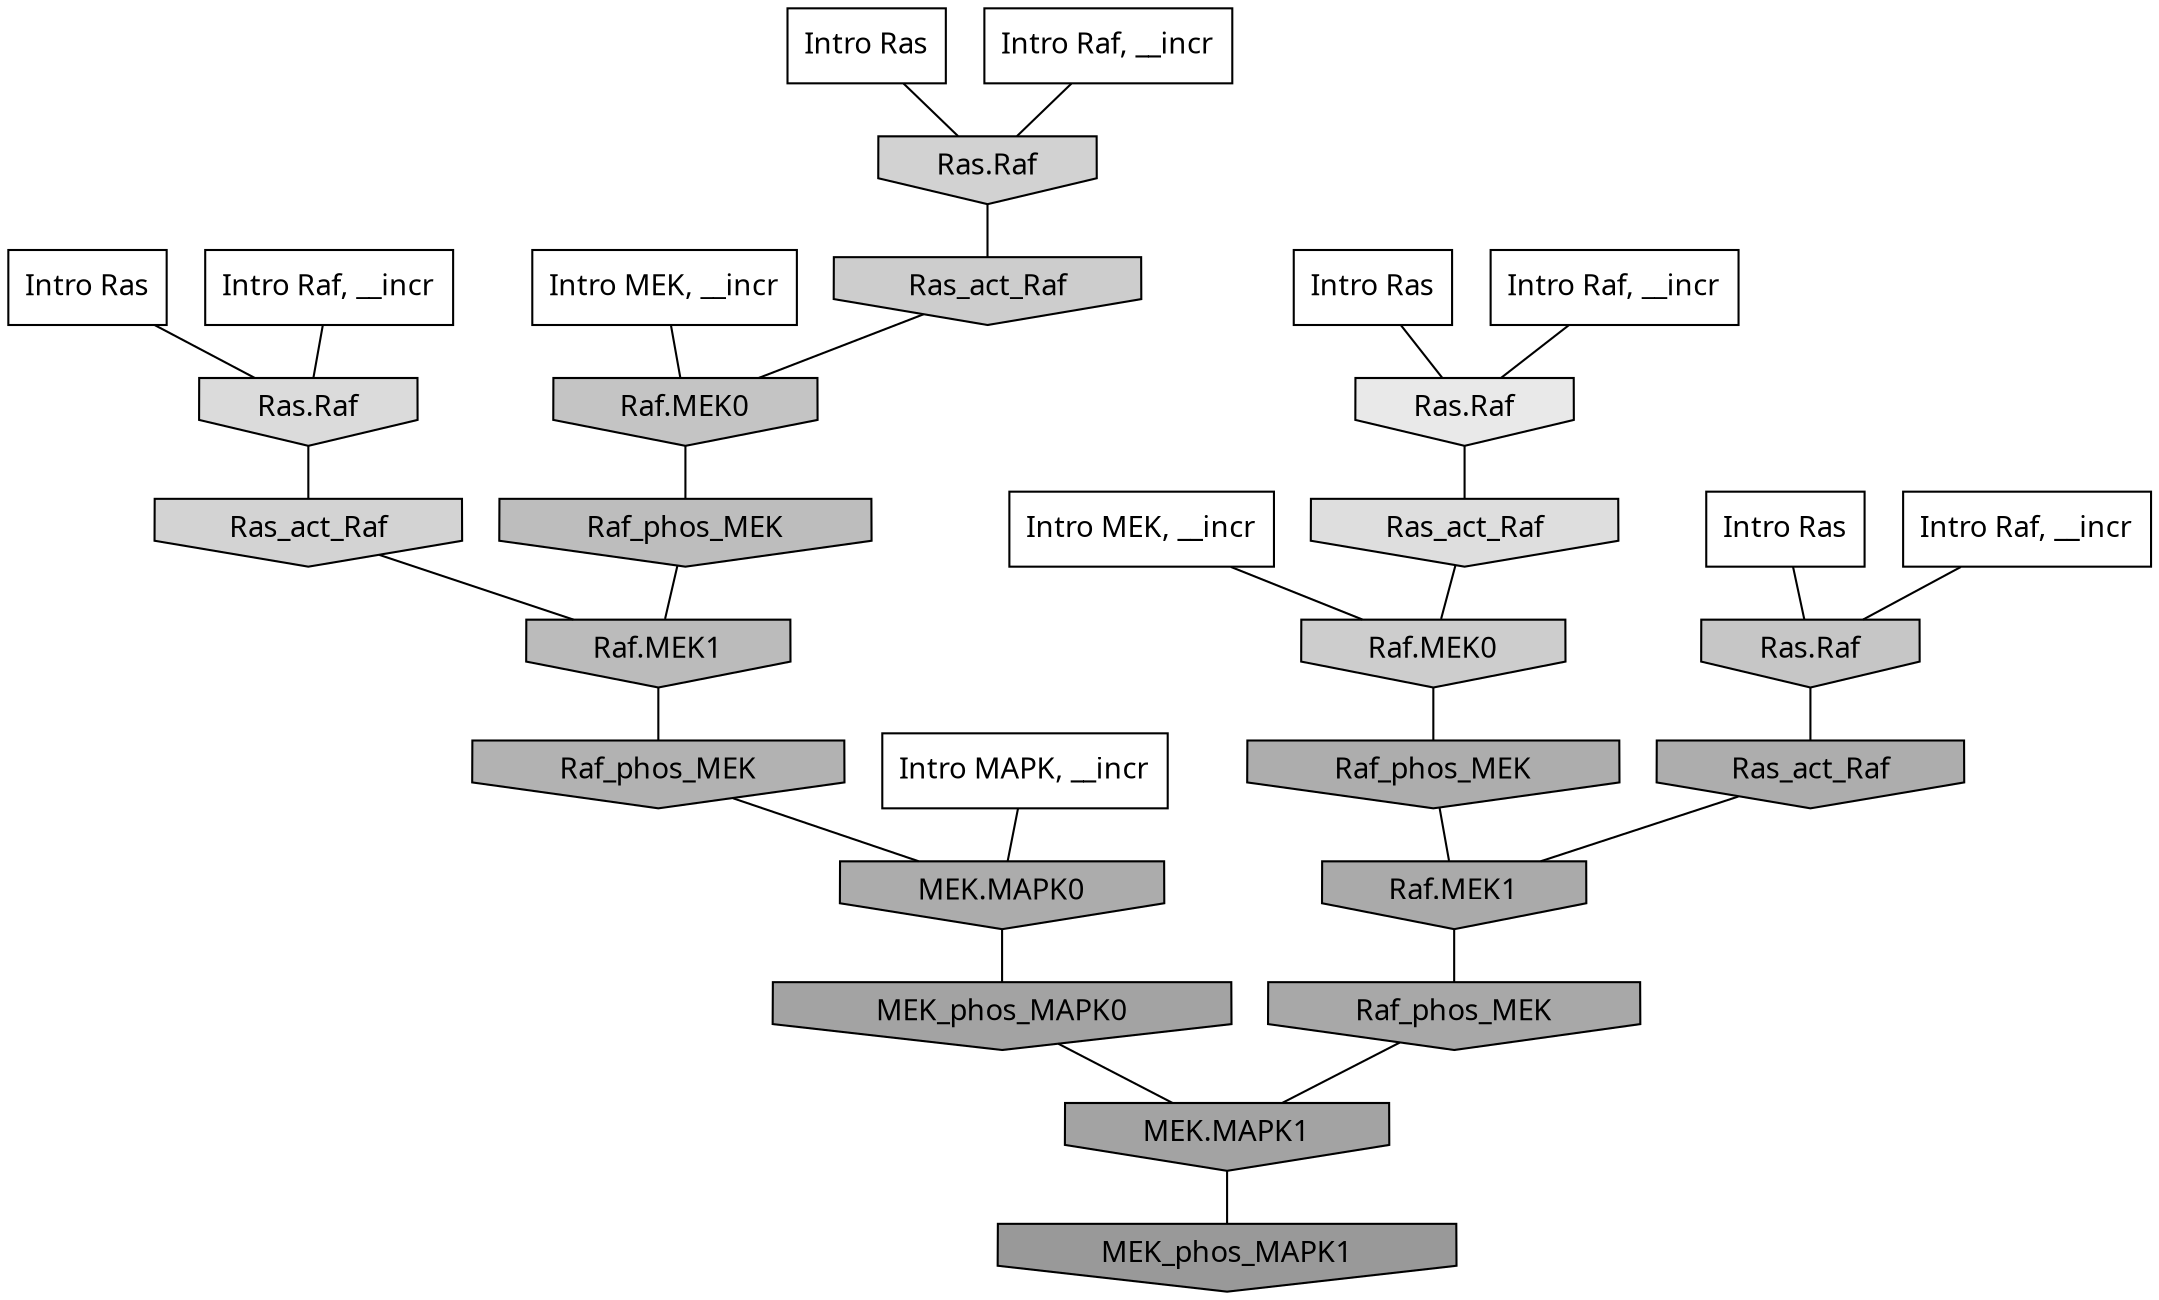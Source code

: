 digraph G{
  rankdir="TB";
  ranksep=0.30;
  node [fontname="CMU Serif"];
  edge [fontname="CMU Serif"];
  
  10 [label="Intro Ras", shape=rectangle, style=filled, fillcolor="0.000 0.000 1.000"]
  
  38 [label="Intro Ras", shape=rectangle, style=filled, fillcolor="0.000 0.000 1.000"]
  
  43 [label="Intro Ras", shape=rectangle, style=filled, fillcolor="0.000 0.000 1.000"]
  
  87 [label="Intro Ras", shape=rectangle, style=filled, fillcolor="0.000 0.000 1.000"]
  
  570 [label="Intro Raf, __incr", shape=rectangle, style=filled, fillcolor="0.000 0.000 1.000"]
  
  635 [label="Intro Raf, __incr", shape=rectangle, style=filled, fillcolor="0.000 0.000 1.000"]
  
  741 [label="Intro Raf, __incr", shape=rectangle, style=filled, fillcolor="0.000 0.000 1.000"]
  
  767 [label="Intro Raf, __incr", shape=rectangle, style=filled, fillcolor="0.000 0.000 1.000"]
  
  1106 [label="Intro MEK, __incr", shape=rectangle, style=filled, fillcolor="0.000 0.000 1.000"]
  
  2090 [label="Intro MEK, __incr", shape=rectangle, style=filled, fillcolor="0.000 0.000 1.000"]
  
  2472 [label="Intro MAPK, __incr", shape=rectangle, style=filled, fillcolor="0.000 0.000 1.000"]
  
  4507 [label="Ras.Raf", shape=invhouse, style=filled, fillcolor="0.000 0.000 0.911"]
  
  5317 [label="Ras_act_Raf", shape=invhouse, style=filled, fillcolor="0.000 0.000 0.871"]
  
  5598 [label="Ras.Raf", shape=invhouse, style=filled, fillcolor="0.000 0.000 0.857"]
  
  6306 [label="Ras_act_Raf", shape=invhouse, style=filled, fillcolor="0.000 0.000 0.828"]
  
  6431 [label="Ras.Raf", shape=invhouse, style=filled, fillcolor="0.000 0.000 0.824"]
  
  7131 [label="Raf.MEK0", shape=invhouse, style=filled, fillcolor="0.000 0.000 0.803"]
  
  7149 [label="Ras_act_Raf", shape=invhouse, style=filled, fillcolor="0.000 0.000 0.803"]
  
  8192 [label="Ras.Raf", shape=invhouse, style=filled, fillcolor="0.000 0.000 0.777"]
  
  8601 [label="Raf.MEK0", shape=invhouse, style=filled, fillcolor="0.000 0.000 0.766"]
  
  9869 [label="Raf_phos_MEK", shape=invhouse, style=filled, fillcolor="0.000 0.000 0.741"]
  
  10317 [label="Raf.MEK1", shape=invhouse, style=filled, fillcolor="0.000 0.000 0.733"]
  
  12641 [label="Raf_phos_MEK", shape=invhouse, style=filled, fillcolor="0.000 0.000 0.698"]
  
  14207 [label="Raf_phos_MEK", shape=invhouse, style=filled, fillcolor="0.000 0.000 0.679"]
  
  14284 [label="Ras_act_Raf", shape=invhouse, style=filled, fillcolor="0.000 0.000 0.678"]
  
  14787 [label="MEK.MAPK0", shape=invhouse, style=filled, fillcolor="0.000 0.000 0.673"]
  
  15258 [label="Raf.MEK1", shape=invhouse, style=filled, fillcolor="0.000 0.000 0.667"]
  
  15737 [label="Raf_phos_MEK", shape=invhouse, style=filled, fillcolor="0.000 0.000 0.659"]
  
  16754 [label="MEK_phos_MAPK0", shape=invhouse, style=filled, fillcolor="0.000 0.000 0.640"]
  
  16755 [label="MEK.MAPK1", shape=invhouse, style=filled, fillcolor="0.000 0.000 0.640"]
  
  18195 [label="MEK_phos_MAPK1", shape=invhouse, style=filled, fillcolor="0.000 0.000 0.600"]
  
  
  16755 -> 18195 [dir=none, color="0.000 0.000 0.000"] 
  16754 -> 16755 [dir=none, color="0.000 0.000 0.000"] 
  15737 -> 16755 [dir=none, color="0.000 0.000 0.000"] 
  15258 -> 15737 [dir=none, color="0.000 0.000 0.000"] 
  14787 -> 16754 [dir=none, color="0.000 0.000 0.000"] 
  14284 -> 15258 [dir=none, color="0.000 0.000 0.000"] 
  14207 -> 15258 [dir=none, color="0.000 0.000 0.000"] 
  12641 -> 14787 [dir=none, color="0.000 0.000 0.000"] 
  10317 -> 12641 [dir=none, color="0.000 0.000 0.000"] 
  9869 -> 10317 [dir=none, color="0.000 0.000 0.000"] 
  8601 -> 9869 [dir=none, color="0.000 0.000 0.000"] 
  8192 -> 14284 [dir=none, color="0.000 0.000 0.000"] 
  7149 -> 8601 [dir=none, color="0.000 0.000 0.000"] 
  7131 -> 14207 [dir=none, color="0.000 0.000 0.000"] 
  6431 -> 7149 [dir=none, color="0.000 0.000 0.000"] 
  6306 -> 10317 [dir=none, color="0.000 0.000 0.000"] 
  5598 -> 6306 [dir=none, color="0.000 0.000 0.000"] 
  5317 -> 7131 [dir=none, color="0.000 0.000 0.000"] 
  4507 -> 5317 [dir=none, color="0.000 0.000 0.000"] 
  2472 -> 14787 [dir=none, color="0.000 0.000 0.000"] 
  2090 -> 7131 [dir=none, color="0.000 0.000 0.000"] 
  1106 -> 8601 [dir=none, color="0.000 0.000 0.000"] 
  767 -> 4507 [dir=none, color="0.000 0.000 0.000"] 
  741 -> 5598 [dir=none, color="0.000 0.000 0.000"] 
  635 -> 6431 [dir=none, color="0.000 0.000 0.000"] 
  570 -> 8192 [dir=none, color="0.000 0.000 0.000"] 
  87 -> 4507 [dir=none, color="0.000 0.000 0.000"] 
  43 -> 6431 [dir=none, color="0.000 0.000 0.000"] 
  38 -> 8192 [dir=none, color="0.000 0.000 0.000"] 
  10 -> 5598 [dir=none, color="0.000 0.000 0.000"] 
  
  }
